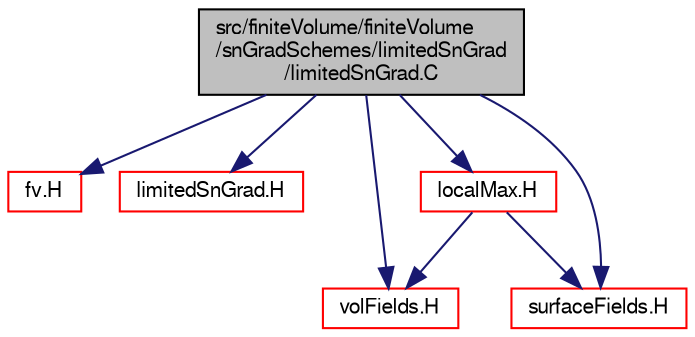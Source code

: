 digraph "src/finiteVolume/finiteVolume/snGradSchemes/limitedSnGrad/limitedSnGrad.C"
{
  bgcolor="transparent";
  edge [fontname="FreeSans",fontsize="10",labelfontname="FreeSans",labelfontsize="10"];
  node [fontname="FreeSans",fontsize="10",shape=record];
  Node0 [label="src/finiteVolume/finiteVolume\l/snGradSchemes/limitedSnGrad\l/limitedSnGrad.C",height=0.2,width=0.4,color="black", fillcolor="grey75", style="filled", fontcolor="black"];
  Node0 -> Node1 [color="midnightblue",fontsize="10",style="solid",fontname="FreeSans"];
  Node1 [label="fv.H",height=0.2,width=0.4,color="red",URL="$a02921.html"];
  Node0 -> Node22 [color="midnightblue",fontsize="10",style="solid",fontname="FreeSans"];
  Node22 [label="limitedSnGrad.H",height=0.2,width=0.4,color="red",URL="$a03230.html"];
  Node0 -> Node83 [color="midnightblue",fontsize="10",style="solid",fontname="FreeSans"];
  Node83 [label="volFields.H",height=0.2,width=0.4,color="red",URL="$a02750.html"];
  Node0 -> Node304 [color="midnightblue",fontsize="10",style="solid",fontname="FreeSans"];
  Node304 [label="surfaceFields.H",height=0.2,width=0.4,color="red",URL="$a02735.html",tooltip="Foam::surfaceFields. "];
  Node0 -> Node311 [color="midnightblue",fontsize="10",style="solid",fontname="FreeSans"];
  Node311 [label="localMax.H",height=0.2,width=0.4,color="red",URL="$a04208.html"];
  Node311 -> Node83 [color="midnightblue",fontsize="10",style="solid",fontname="FreeSans"];
  Node311 -> Node304 [color="midnightblue",fontsize="10",style="solid",fontname="FreeSans"];
}
